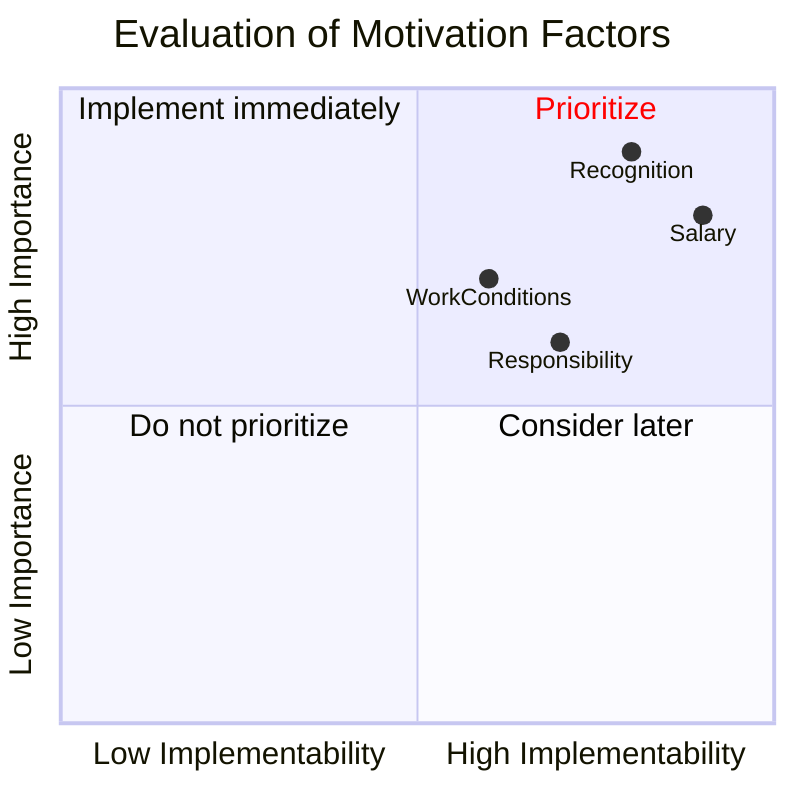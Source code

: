 %%{init: {"quadrantChart": {"chartWidth": 400, "chartHeight": 400}, "themeVariables": {"quadrant1TextFill": "#ff0000"}}}%%
quadrantChart
  title Evaluation of Motivation Factors
  x-axis Low Implementability --> High Implementability
  y-axis Low Importance --> High Importance
  quadrant-1 Prioritize
  quadrant-2 Implement immediately
  quadrant-3 Do not prioritize
  quadrant-4 Consider later
  Salary: [0.9, 0.8]
  Recognition: [0.8, 0.9]
  WorkConditions: [0.6, 0.7]
  Responsibility: [0.7, 0.6]